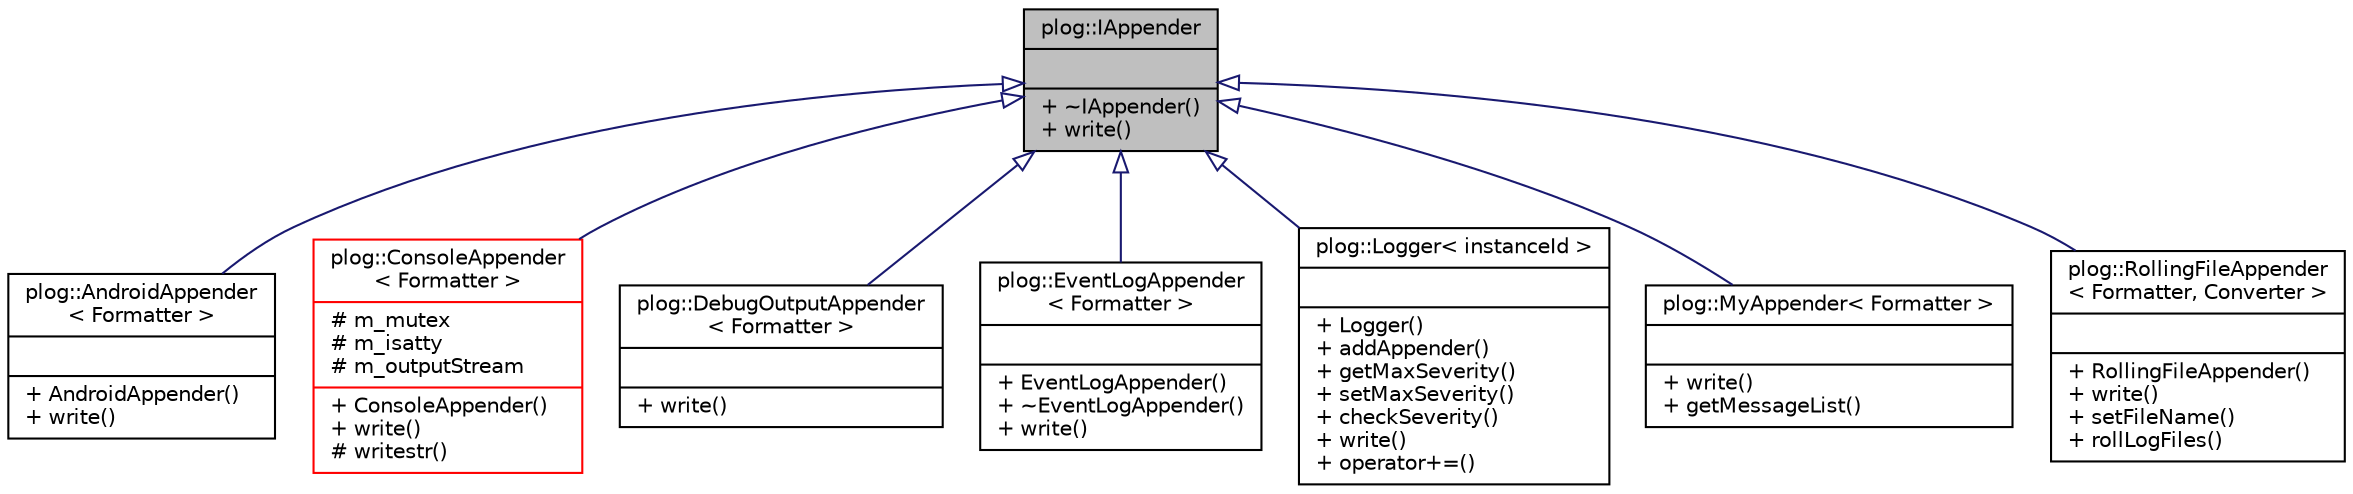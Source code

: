 digraph "plog::IAppender"
{
 // LATEX_PDF_SIZE
  bgcolor="transparent";
  edge [fontname="Helvetica",fontsize="10",labelfontname="Helvetica",labelfontsize="10"];
  node [fontname="Helvetica",fontsize="10",shape=record];
  Node1 [label="{plog::IAppender\n||+ ~IAppender()\l+ write()\l}",height=0.2,width=0.4,color="black", fillcolor="grey75", style="filled", fontcolor="black",tooltip=" "];
  Node1 -> Node2 [dir="back",color="midnightblue",fontsize="10",style="solid",arrowtail="onormal",fontname="Helvetica"];
  Node2 [label="{plog::AndroidAppender\l\< Formatter \>\n||+ AndroidAppender()\l+ write()\l}",height=0.2,width=0.4,color="black",URL="$classplog_1_1_android_appender.html",tooltip=" "];
  Node1 -> Node3 [dir="back",color="midnightblue",fontsize="10",style="solid",arrowtail="onormal",fontname="Helvetica"];
  Node3 [label="{plog::ConsoleAppender\l\< Formatter \>\n|# m_mutex\l# m_isatty\l# m_outputStream\l|+ ConsoleAppender()\l+ write()\l# writestr()\l}",height=0.2,width=0.4,color="red",URL="$classplog_1_1_console_appender.html",tooltip=" "];
  Node1 -> Node5 [dir="back",color="midnightblue",fontsize="10",style="solid",arrowtail="onormal",fontname="Helvetica"];
  Node5 [label="{plog::DebugOutputAppender\l\< Formatter \>\n||+ write()\l}",height=0.2,width=0.4,color="black",URL="$classplog_1_1_debug_output_appender.html",tooltip=" "];
  Node1 -> Node6 [dir="back",color="midnightblue",fontsize="10",style="solid",arrowtail="onormal",fontname="Helvetica"];
  Node6 [label="{plog::EventLogAppender\l\< Formatter \>\n||+ EventLogAppender()\l+ ~EventLogAppender()\l+ write()\l}",height=0.2,width=0.4,color="black",URL="$classplog_1_1_event_log_appender.html",tooltip=" "];
  Node1 -> Node7 [dir="back",color="midnightblue",fontsize="10",style="solid",arrowtail="onormal",fontname="Helvetica"];
  Node7 [label="{plog::Logger\< instanceId \>\n||+ Logger()\l+ addAppender()\l+ getMaxSeverity()\l+ setMaxSeverity()\l+ checkSeverity()\l+ write()\l+ operator+=()\l}",height=0.2,width=0.4,color="black",URL="$classplog_1_1_logger.html",tooltip=" "];
  Node1 -> Node8 [dir="back",color="midnightblue",fontsize="10",style="solid",arrowtail="onormal",fontname="Helvetica"];
  Node8 [label="{plog::MyAppender\< Formatter \>\n||+ write()\l+ getMessageList()\l}",height=0.2,width=0.4,color="black",URL="$classplog_1_1_my_appender.html",tooltip=" "];
  Node1 -> Node9 [dir="back",color="midnightblue",fontsize="10",style="solid",arrowtail="onormal",fontname="Helvetica"];
  Node9 [label="{plog::RollingFileAppender\l\< Formatter, Converter \>\n||+ RollingFileAppender()\l+ write()\l+ setFileName()\l+ rollLogFiles()\l}",height=0.2,width=0.4,color="black",URL="$classplog_1_1_rolling_file_appender.html",tooltip=" "];
}
